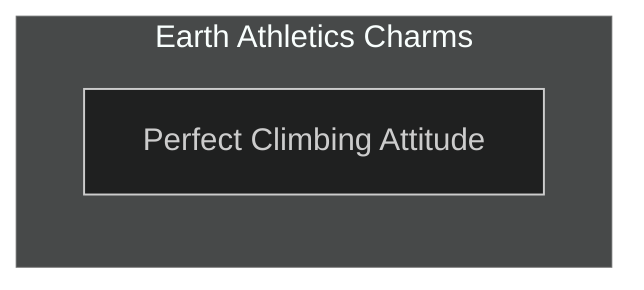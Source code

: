 ---
config:
  theme: dark
---
flowchart TD

    %% described in Storyteller's Companion
    subgraph earth_athletics[Earth Athletics Charms]
        direction TB

        perfect_climbing_attitude[Perfect Climbing Attitude]
        click perfect_climbing_attitude callback "
        Perfect Climbing Attitude<br>
        <br>
        Cost: 1 mote<br>
        Duration: One scene<br>
        Type: Simple<br>
        Minimum Athletics: 2<br>
        Minimum Essence: 1<br>
        Prerequisite Charms: None<br>
        <br>
        The Dragon-Blooded of Earth include some superb
        mountaineers and rock-climbers, all because of this Charm.
        Not only does the character cling to a rock face like a
        limpet, she leaves indentations in the rock that other
        people can use as hand- and footholds, making the climb
        easier for them. The character can climb a sheer stone wall
        at a rate of 10 feet per turn, or 20 feet or more per turn up
        a rough cliff face (or a surface where someone already made
        handholds in the rock). Surfaces that are worse than sheer,
        such as overhangs, require multiple successes.<br>
        Cascade Charms:<br>
        • More skilled Dragon-Blooded can find or make
        projections sufficient to support a hammock. Sleeping 50
        feet up a cliff face may not be comfortable, but with this
        Charm it sure is safe.<br>
        • More powerful Dynasts of Earth can leave a virtual
        ladder or stairway in the rock, making ascent or descent
        quite safe and easy for anyone else.
        "

    end